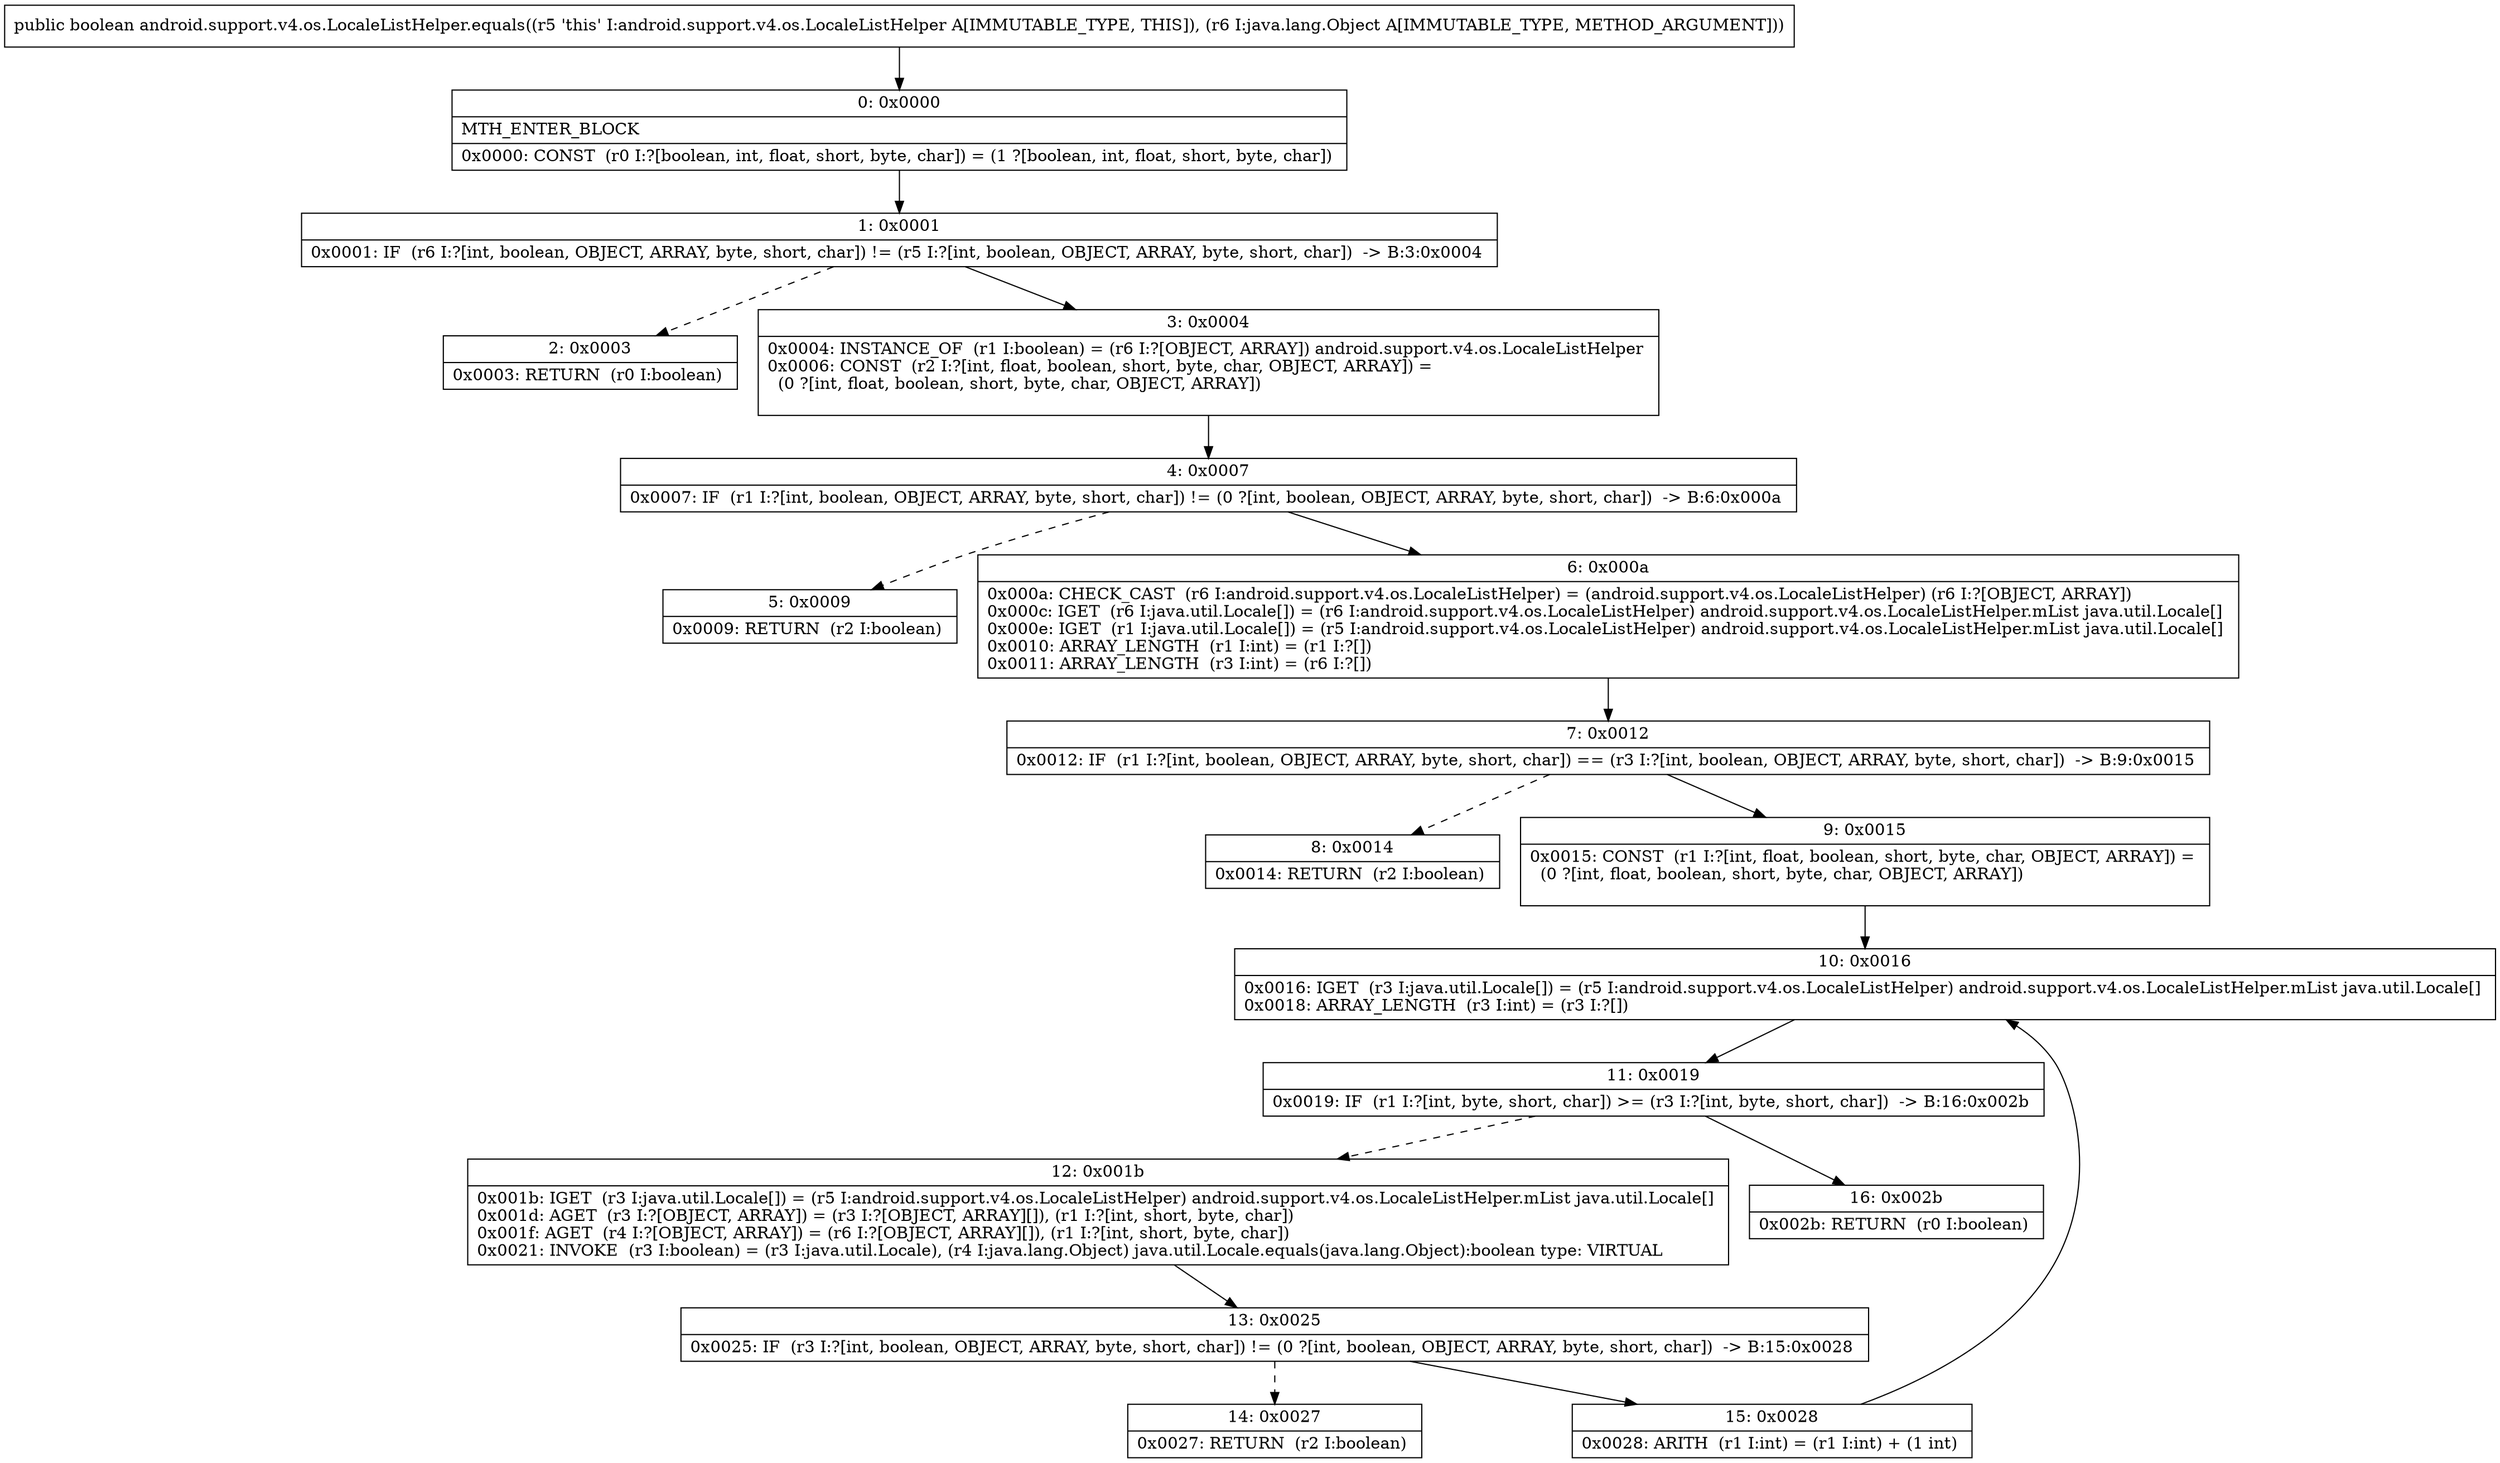 digraph "CFG forandroid.support.v4.os.LocaleListHelper.equals(Ljava\/lang\/Object;)Z" {
Node_0 [shape=record,label="{0\:\ 0x0000|MTH_ENTER_BLOCK\l|0x0000: CONST  (r0 I:?[boolean, int, float, short, byte, char]) = (1 ?[boolean, int, float, short, byte, char]) \l}"];
Node_1 [shape=record,label="{1\:\ 0x0001|0x0001: IF  (r6 I:?[int, boolean, OBJECT, ARRAY, byte, short, char]) != (r5 I:?[int, boolean, OBJECT, ARRAY, byte, short, char])  \-\> B:3:0x0004 \l}"];
Node_2 [shape=record,label="{2\:\ 0x0003|0x0003: RETURN  (r0 I:boolean) \l}"];
Node_3 [shape=record,label="{3\:\ 0x0004|0x0004: INSTANCE_OF  (r1 I:boolean) = (r6 I:?[OBJECT, ARRAY]) android.support.v4.os.LocaleListHelper \l0x0006: CONST  (r2 I:?[int, float, boolean, short, byte, char, OBJECT, ARRAY]) = \l  (0 ?[int, float, boolean, short, byte, char, OBJECT, ARRAY])\l \l}"];
Node_4 [shape=record,label="{4\:\ 0x0007|0x0007: IF  (r1 I:?[int, boolean, OBJECT, ARRAY, byte, short, char]) != (0 ?[int, boolean, OBJECT, ARRAY, byte, short, char])  \-\> B:6:0x000a \l}"];
Node_5 [shape=record,label="{5\:\ 0x0009|0x0009: RETURN  (r2 I:boolean) \l}"];
Node_6 [shape=record,label="{6\:\ 0x000a|0x000a: CHECK_CAST  (r6 I:android.support.v4.os.LocaleListHelper) = (android.support.v4.os.LocaleListHelper) (r6 I:?[OBJECT, ARRAY]) \l0x000c: IGET  (r6 I:java.util.Locale[]) = (r6 I:android.support.v4.os.LocaleListHelper) android.support.v4.os.LocaleListHelper.mList java.util.Locale[] \l0x000e: IGET  (r1 I:java.util.Locale[]) = (r5 I:android.support.v4.os.LocaleListHelper) android.support.v4.os.LocaleListHelper.mList java.util.Locale[] \l0x0010: ARRAY_LENGTH  (r1 I:int) = (r1 I:?[]) \l0x0011: ARRAY_LENGTH  (r3 I:int) = (r6 I:?[]) \l}"];
Node_7 [shape=record,label="{7\:\ 0x0012|0x0012: IF  (r1 I:?[int, boolean, OBJECT, ARRAY, byte, short, char]) == (r3 I:?[int, boolean, OBJECT, ARRAY, byte, short, char])  \-\> B:9:0x0015 \l}"];
Node_8 [shape=record,label="{8\:\ 0x0014|0x0014: RETURN  (r2 I:boolean) \l}"];
Node_9 [shape=record,label="{9\:\ 0x0015|0x0015: CONST  (r1 I:?[int, float, boolean, short, byte, char, OBJECT, ARRAY]) = \l  (0 ?[int, float, boolean, short, byte, char, OBJECT, ARRAY])\l \l}"];
Node_10 [shape=record,label="{10\:\ 0x0016|0x0016: IGET  (r3 I:java.util.Locale[]) = (r5 I:android.support.v4.os.LocaleListHelper) android.support.v4.os.LocaleListHelper.mList java.util.Locale[] \l0x0018: ARRAY_LENGTH  (r3 I:int) = (r3 I:?[]) \l}"];
Node_11 [shape=record,label="{11\:\ 0x0019|0x0019: IF  (r1 I:?[int, byte, short, char]) \>= (r3 I:?[int, byte, short, char])  \-\> B:16:0x002b \l}"];
Node_12 [shape=record,label="{12\:\ 0x001b|0x001b: IGET  (r3 I:java.util.Locale[]) = (r5 I:android.support.v4.os.LocaleListHelper) android.support.v4.os.LocaleListHelper.mList java.util.Locale[] \l0x001d: AGET  (r3 I:?[OBJECT, ARRAY]) = (r3 I:?[OBJECT, ARRAY][]), (r1 I:?[int, short, byte, char]) \l0x001f: AGET  (r4 I:?[OBJECT, ARRAY]) = (r6 I:?[OBJECT, ARRAY][]), (r1 I:?[int, short, byte, char]) \l0x0021: INVOKE  (r3 I:boolean) = (r3 I:java.util.Locale), (r4 I:java.lang.Object) java.util.Locale.equals(java.lang.Object):boolean type: VIRTUAL \l}"];
Node_13 [shape=record,label="{13\:\ 0x0025|0x0025: IF  (r3 I:?[int, boolean, OBJECT, ARRAY, byte, short, char]) != (0 ?[int, boolean, OBJECT, ARRAY, byte, short, char])  \-\> B:15:0x0028 \l}"];
Node_14 [shape=record,label="{14\:\ 0x0027|0x0027: RETURN  (r2 I:boolean) \l}"];
Node_15 [shape=record,label="{15\:\ 0x0028|0x0028: ARITH  (r1 I:int) = (r1 I:int) + (1 int) \l}"];
Node_16 [shape=record,label="{16\:\ 0x002b|0x002b: RETURN  (r0 I:boolean) \l}"];
MethodNode[shape=record,label="{public boolean android.support.v4.os.LocaleListHelper.equals((r5 'this' I:android.support.v4.os.LocaleListHelper A[IMMUTABLE_TYPE, THIS]), (r6 I:java.lang.Object A[IMMUTABLE_TYPE, METHOD_ARGUMENT])) }"];
MethodNode -> Node_0;
Node_0 -> Node_1;
Node_1 -> Node_2[style=dashed];
Node_1 -> Node_3;
Node_3 -> Node_4;
Node_4 -> Node_5[style=dashed];
Node_4 -> Node_6;
Node_6 -> Node_7;
Node_7 -> Node_8[style=dashed];
Node_7 -> Node_9;
Node_9 -> Node_10;
Node_10 -> Node_11;
Node_11 -> Node_12[style=dashed];
Node_11 -> Node_16;
Node_12 -> Node_13;
Node_13 -> Node_14[style=dashed];
Node_13 -> Node_15;
Node_15 -> Node_10;
}

